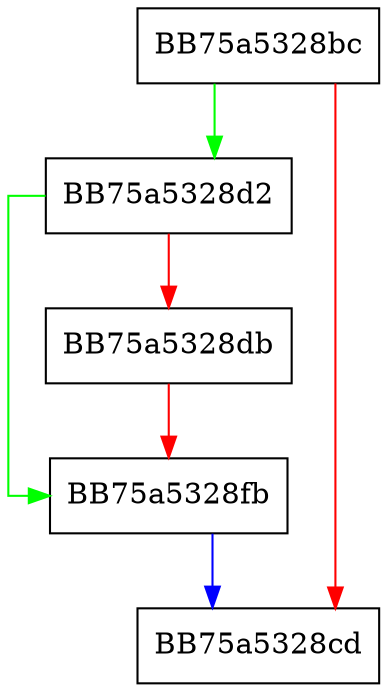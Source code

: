 digraph Release {
  node [shape="box"];
  graph [splines=ortho];
  BB75a5328bc -> BB75a5328d2 [color="green"];
  BB75a5328bc -> BB75a5328cd [color="red"];
  BB75a5328d2 -> BB75a5328fb [color="green"];
  BB75a5328d2 -> BB75a5328db [color="red"];
  BB75a5328db -> BB75a5328fb [color="red"];
  BB75a5328fb -> BB75a5328cd [color="blue"];
}